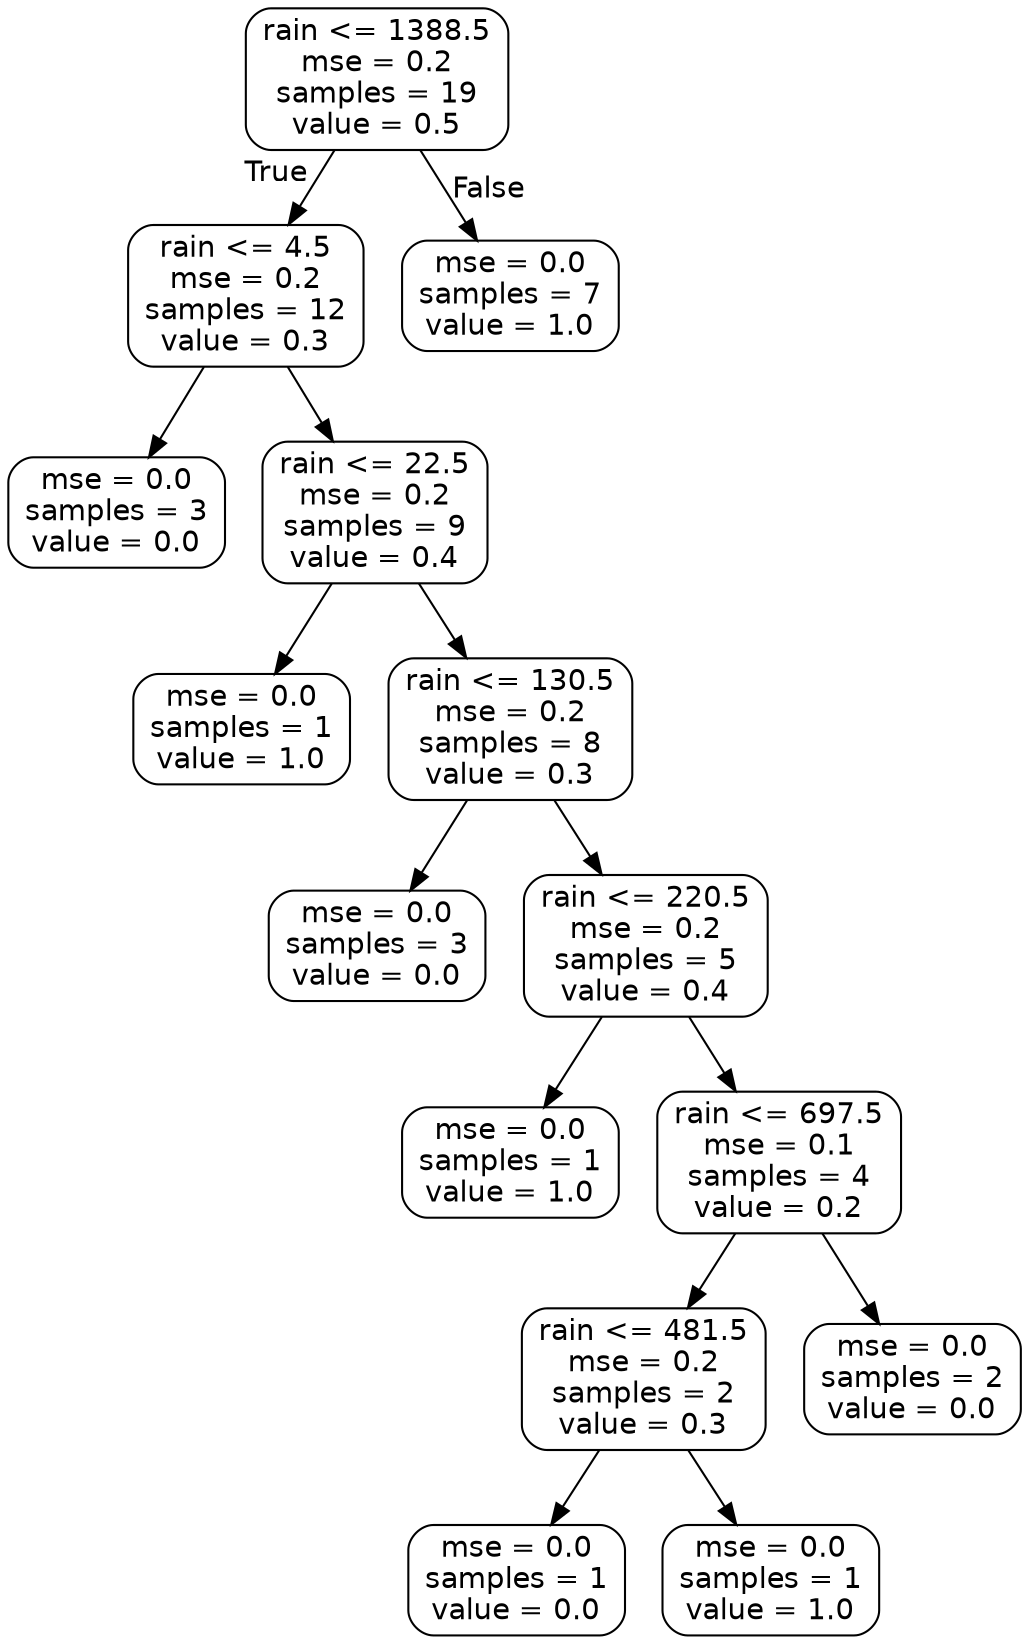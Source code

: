 digraph Tree {
node [shape=box, style="rounded", color="black", fontname=helvetica] ;
edge [fontname=helvetica] ;
0 [label="rain <= 1388.5\nmse = 0.2\nsamples = 19\nvalue = 0.5"] ;
1 [label="rain <= 4.5\nmse = 0.2\nsamples = 12\nvalue = 0.3"] ;
0 -> 1 [labeldistance=2.5, labelangle=45, headlabel="True"] ;
2 [label="mse = 0.0\nsamples = 3\nvalue = 0.0"] ;
1 -> 2 ;
3 [label="rain <= 22.5\nmse = 0.2\nsamples = 9\nvalue = 0.4"] ;
1 -> 3 ;
4 [label="mse = 0.0\nsamples = 1\nvalue = 1.0"] ;
3 -> 4 ;
5 [label="rain <= 130.5\nmse = 0.2\nsamples = 8\nvalue = 0.3"] ;
3 -> 5 ;
6 [label="mse = 0.0\nsamples = 3\nvalue = 0.0"] ;
5 -> 6 ;
7 [label="rain <= 220.5\nmse = 0.2\nsamples = 5\nvalue = 0.4"] ;
5 -> 7 ;
8 [label="mse = 0.0\nsamples = 1\nvalue = 1.0"] ;
7 -> 8 ;
9 [label="rain <= 697.5\nmse = 0.1\nsamples = 4\nvalue = 0.2"] ;
7 -> 9 ;
10 [label="rain <= 481.5\nmse = 0.2\nsamples = 2\nvalue = 0.3"] ;
9 -> 10 ;
11 [label="mse = 0.0\nsamples = 1\nvalue = 0.0"] ;
10 -> 11 ;
12 [label="mse = 0.0\nsamples = 1\nvalue = 1.0"] ;
10 -> 12 ;
13 [label="mse = 0.0\nsamples = 2\nvalue = 0.0"] ;
9 -> 13 ;
14 [label="mse = 0.0\nsamples = 7\nvalue = 1.0"] ;
0 -> 14 [labeldistance=2.5, labelangle=-45, headlabel="False"] ;
}